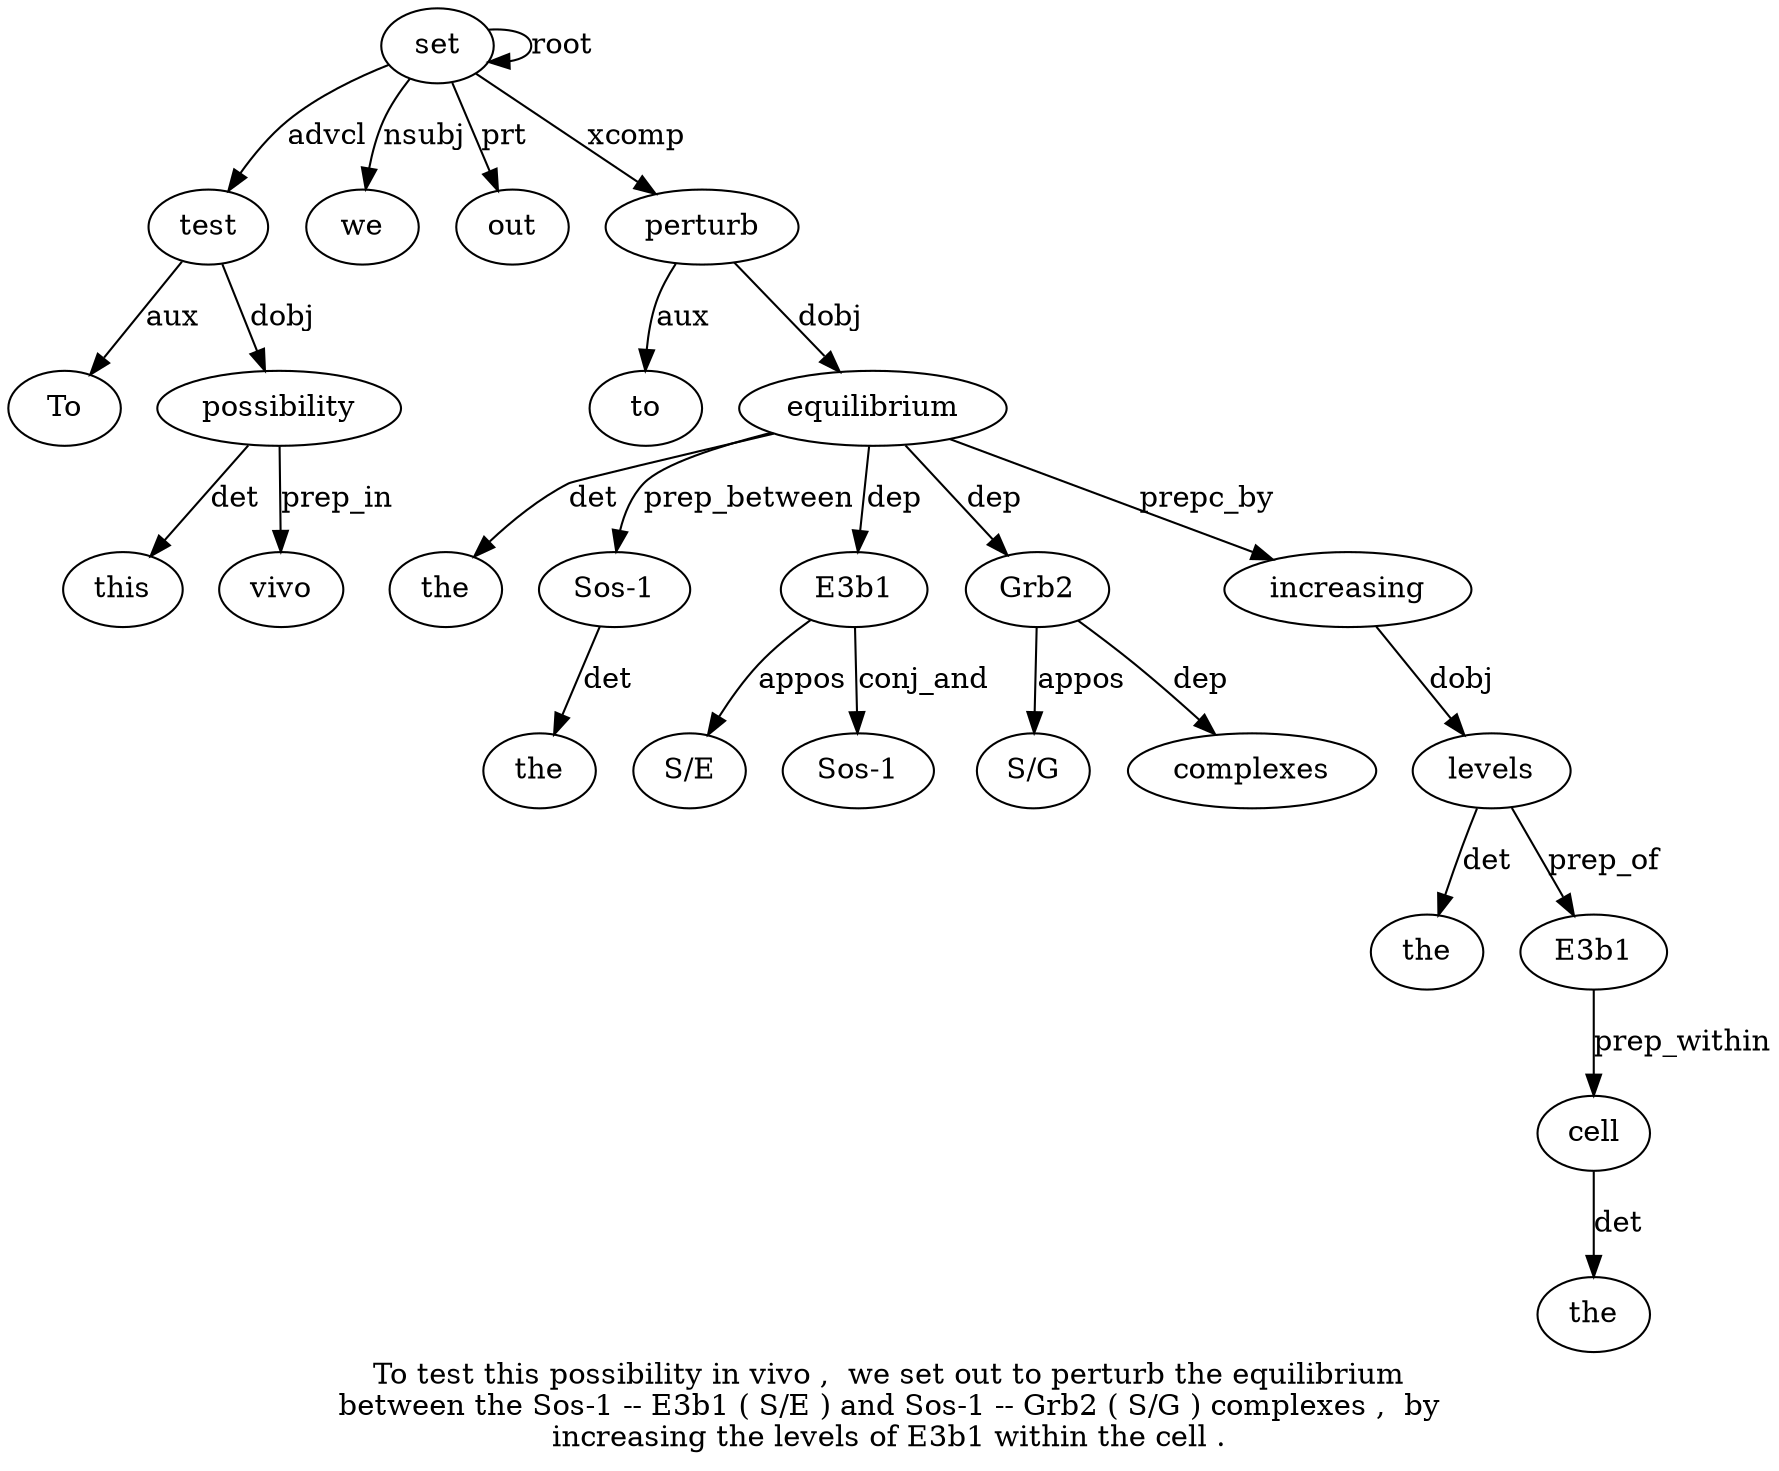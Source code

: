 digraph "To test this possibility in vivo ,  we set out to perturb the equilibrium between the Sos-1 -- E3b1 ( S/E ) and Sos-1 -- Grb2 ( S/G ) complexes ,  by increasing the levels of E3b1 within the cell ." {
label="To test this possibility in vivo ,  we set out to perturb the equilibrium
between the Sos-1 -- E3b1 ( S/E ) and Sos-1 -- Grb2 ( S/G ) complexes ,  by
increasing the levels of E3b1 within the cell .";
test2 [style=filled, fillcolor=white, label=test];
To1 [style=filled, fillcolor=white, label=To];
test2 -> To1  [label=aux];
set9 [style=filled, fillcolor=white, label=set];
set9 -> test2  [label=advcl];
possibility4 [style=filled, fillcolor=white, label=possibility];
this3 [style=filled, fillcolor=white, label=this];
possibility4 -> this3  [label=det];
test2 -> possibility4  [label=dobj];
vivo6 [style=filled, fillcolor=white, label=vivo];
possibility4 -> vivo6  [label=prep_in];
we8 [style=filled, fillcolor=white, label=we];
set9 -> we8  [label=nsubj];
set9 -> set9  [label=root];
out10 [style=filled, fillcolor=white, label=out];
set9 -> out10  [label=prt];
perturb12 [style=filled, fillcolor=white, label=perturb];
to11 [style=filled, fillcolor=white, label=to];
perturb12 -> to11  [label=aux];
set9 -> perturb12  [label=xcomp];
equilibrium14 [style=filled, fillcolor=white, label=equilibrium];
the13 [style=filled, fillcolor=white, label=the];
equilibrium14 -> the13  [label=det];
perturb12 -> equilibrium14  [label=dobj];
"Sos-17" [style=filled, fillcolor=white, label="Sos-1"];
the16 [style=filled, fillcolor=white, label=the];
"Sos-17" -> the16  [label=det];
equilibrium14 -> "Sos-17"  [label=prep_between];
E3b119 [style=filled, fillcolor=white, label=E3b1];
equilibrium14 -> E3b119  [label=dep];
"S/E21" [style=filled, fillcolor=white, label="S/E"];
E3b119 -> "S/E21"  [label=appos];
"Sos-124" [style=filled, fillcolor=white, label="Sos-1"];
E3b119 -> "Sos-124"  [label=conj_and];
Grb226 [style=filled, fillcolor=white, label=Grb2];
equilibrium14 -> Grb226  [label=dep];
"S/G28" [style=filled, fillcolor=white, label="S/G"];
Grb226 -> "S/G28"  [label=appos];
complexes30 [style=filled, fillcolor=white, label=complexes];
Grb226 -> complexes30  [label=dep];
increasing33 [style=filled, fillcolor=white, label=increasing];
equilibrium14 -> increasing33  [label=prepc_by];
levels35 [style=filled, fillcolor=white, label=levels];
the34 [style=filled, fillcolor=white, label=the];
levels35 -> the34  [label=det];
increasing33 -> levels35  [label=dobj];
E3b137 [style=filled, fillcolor=white, label=E3b1];
levels35 -> E3b137  [label=prep_of];
cell40 [style=filled, fillcolor=white, label=cell];
the39 [style=filled, fillcolor=white, label=the];
cell40 -> the39  [label=det];
E3b137 -> cell40  [label=prep_within];
}
